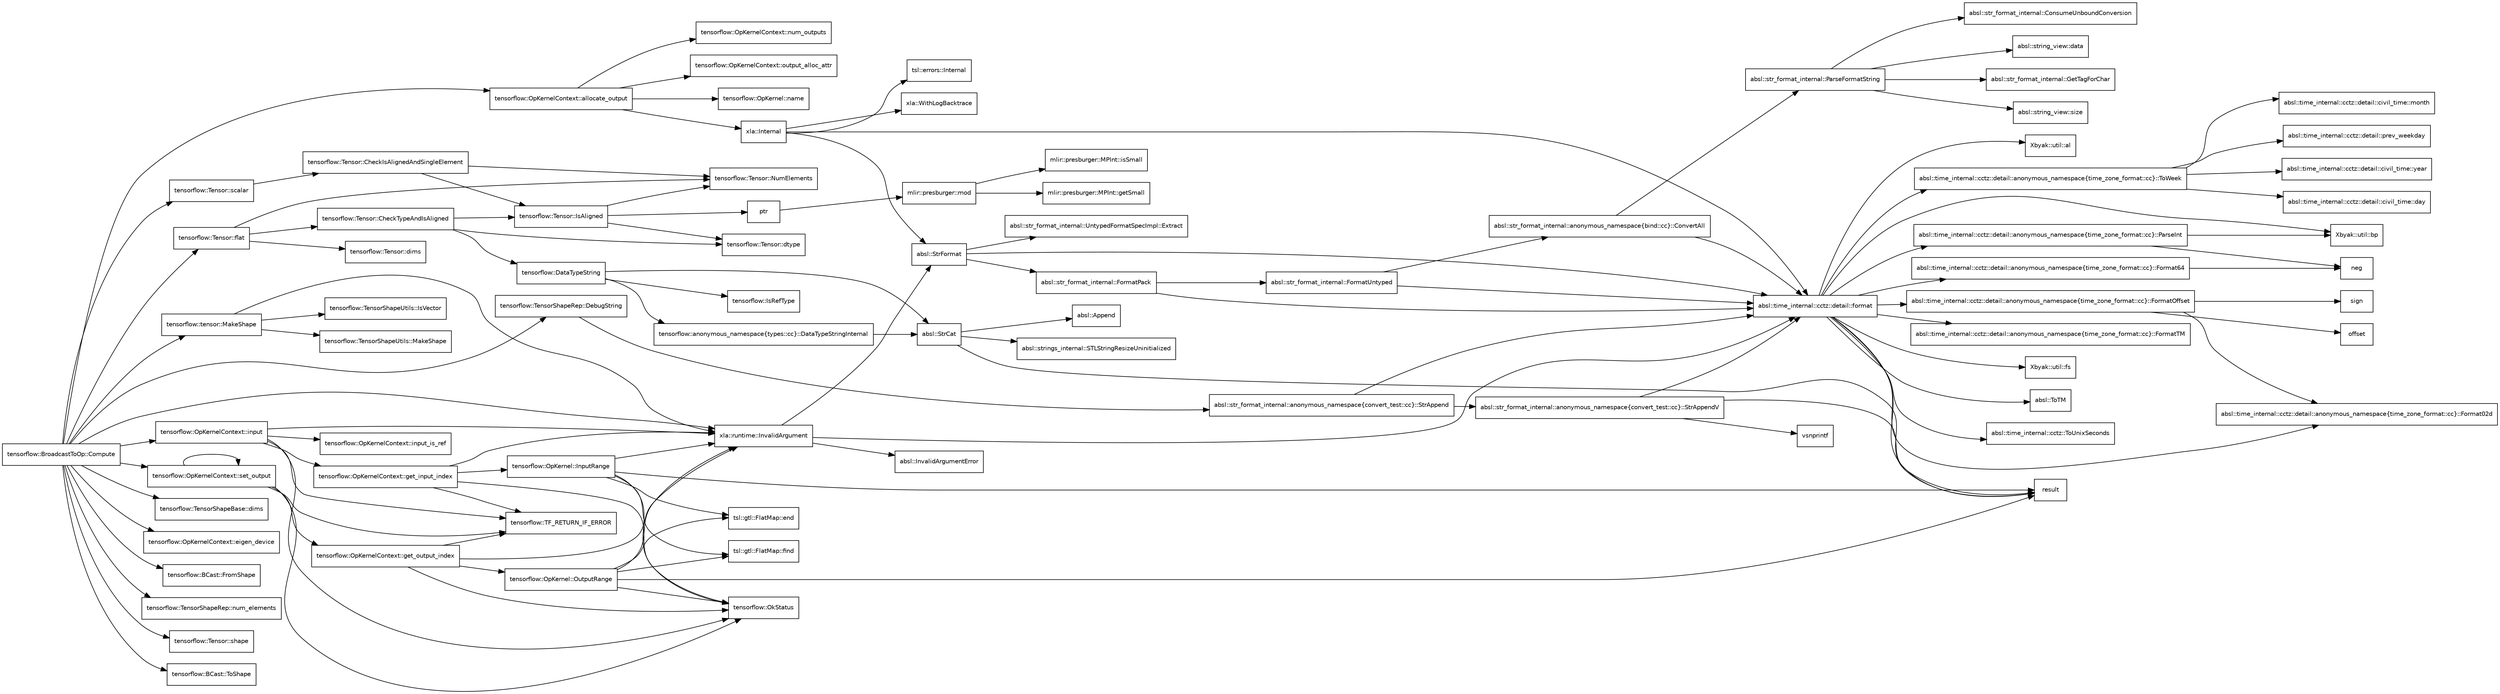 digraph  {
edge [fontname="Helvetica",fontsize="10",labelfontname="Helvetica",labelfontsize="10"];
node [fontname="Helvetica",fontsize="10",shape=record];
rankdir="LR";
"tensorflow::BroadcastToOp::Compute";
"tensorflow::OpKernelContext::allocate_output";
"xla::Internal";
"absl::time_internal::cctz::detail::format";
"Xbyak::util::al";
"Xbyak::util::bp";
"absl::time_internal::cctz::detail::anonymous_namespace\{time_zone_format::cc\}::Format02d";
"absl::time_internal::cctz::detail::anonymous_namespace\{time_zone_format::cc\}::Format64";
"neg";
"absl::time_internal::cctz::detail::anonymous_namespace\{time_zone_format::cc\}::FormatOffset";
"offset";
"sign";
"absl::time_internal::cctz::detail::anonymous_namespace\{time_zone_format::cc\}::FormatTM";
"Xbyak::util::fs";
"absl::time_internal::cctz::detail::anonymous_namespace\{time_zone_format::cc\}::ParseInt";
"result";
"absl::ToTM";
"absl::time_internal::cctz::ToUnixSeconds";
"absl::time_internal::cctz::detail::anonymous_namespace\{time_zone_format::cc\}::ToWeek";
"absl::time_internal::cctz::detail::civil_time::day";
"absl::time_internal::cctz::detail::civil_time::month";
"absl::time_internal::cctz::detail::prev_weekday";
"absl::time_internal::cctz::detail::civil_time::year";
"tsl::errors::Internal";
"absl::StrFormat";
"absl::str_format_internal::UntypedFormatSpecImpl::Extract";
"absl::str_format_internal::FormatPack";
"absl::str_format_internal::FormatUntyped";
"absl::str_format_internal::anonymous_namespace\{bind::cc\}::ConvertAll";
"absl::str_format_internal::ParseFormatString";
"absl::str_format_internal::ConsumeUnboundConversion";
"absl::string_view::data";
"absl::str_format_internal::GetTagForChar";
"absl::string_view::size";
"xla::WithLogBacktrace";
"tensorflow::OpKernel::name";
"tensorflow::OpKernelContext::num_outputs";
"tensorflow::OpKernelContext::output_alloc_attr";
"tensorflow::TensorShapeRep::DebugString";
"absl::str_format_internal::anonymous_namespace\{convert_test::cc\}::StrAppend";
"absl::str_format_internal::anonymous_namespace\{convert_test::cc\}::StrAppendV";
"vsnprintf";
"tensorflow::TensorShapeBase::dims";
"tensorflow::OpKernelContext::eigen_device";
"tensorflow::Tensor::flat";
"tensorflow::Tensor::CheckTypeAndIsAligned";
"tensorflow::DataTypeString";
"tensorflow::anonymous_namespace\{types::cc\}::DataTypeStringInternal";
"absl::StrCat";
"absl::Append";
"absl::strings_internal::STLStringResizeUninitialized";
"tensorflow::IsRefType";
"tensorflow::Tensor::dtype";
"tensorflow::Tensor::IsAligned";
"tensorflow::Tensor::NumElements";
"ptr";
"mlir::presburger::mod";
"mlir::presburger::MPInt::getSmall";
"mlir::presburger::MPInt::isSmall";
"tensorflow::Tensor::dims";
"tensorflow::BCast::FromShape";
"tensorflow::OpKernelContext::input";
"tensorflow::OpKernelContext::get_input_index";
"tensorflow::OpKernel::InputRange";
"tsl::gtl::FlatMap::end";
"tsl::gtl::FlatMap::find";
"xla::runtime::InvalidArgument";
"absl::InvalidArgumentError";
"tensorflow::OkStatus";
"tensorflow::TF_RETURN_IF_ERROR";
"tensorflow::OpKernelContext::input_is_ref";
"tensorflow::tensor::MakeShape";
"tensorflow::TensorShapeUtils::IsVector";
"tensorflow::TensorShapeUtils::MakeShape";
"tensorflow::TensorShapeRep::num_elements";
"tensorflow::Tensor::scalar";
"tensorflow::Tensor::CheckIsAlignedAndSingleElement";
"tensorflow::OpKernelContext::set_output";
"tensorflow::OpKernelContext::get_output_index";
"tensorflow::OpKernel::OutputRange";
"tensorflow::Tensor::shape";
"tensorflow::BCast::ToShape";
"tensorflow::BroadcastToOp::Compute" -> "tensorflow::OpKernelContext::allocate_output";
"tensorflow::BroadcastToOp::Compute" -> "tensorflow::TensorShapeRep::DebugString";
"tensorflow::BroadcastToOp::Compute" -> "tensorflow::TensorShapeBase::dims";
"tensorflow::BroadcastToOp::Compute" -> "tensorflow::OpKernelContext::eigen_device";
"tensorflow::BroadcastToOp::Compute" -> "tensorflow::Tensor::flat";
"tensorflow::BroadcastToOp::Compute" -> "tensorflow::BCast::FromShape";
"tensorflow::BroadcastToOp::Compute" -> "tensorflow::OpKernelContext::input";
"tensorflow::BroadcastToOp::Compute" -> "xla::runtime::InvalidArgument";
"tensorflow::BroadcastToOp::Compute" -> "tensorflow::tensor::MakeShape";
"tensorflow::BroadcastToOp::Compute" -> "tensorflow::TensorShapeRep::num_elements";
"tensorflow::BroadcastToOp::Compute" -> "tensorflow::Tensor::scalar";
"tensorflow::BroadcastToOp::Compute" -> "tensorflow::OpKernelContext::set_output";
"tensorflow::BroadcastToOp::Compute" -> "tensorflow::Tensor::shape";
"tensorflow::BroadcastToOp::Compute" -> "tensorflow::BCast::ToShape";
"tensorflow::OpKernelContext::allocate_output" -> "xla::Internal";
"tensorflow::OpKernelContext::allocate_output" -> "tensorflow::OpKernel::name";
"tensorflow::OpKernelContext::allocate_output" -> "tensorflow::OpKernelContext::num_outputs";
"tensorflow::OpKernelContext::allocate_output" -> "tensorflow::OpKernelContext::output_alloc_attr";
"xla::Internal" -> "absl::time_internal::cctz::detail::format";
"xla::Internal" -> "tsl::errors::Internal";
"xla::Internal" -> "absl::StrFormat";
"xla::Internal" -> "xla::WithLogBacktrace";
"absl::time_internal::cctz::detail::format" -> "Xbyak::util::al";
"absl::time_internal::cctz::detail::format" -> "Xbyak::util::bp";
"absl::time_internal::cctz::detail::format" -> "absl::time_internal::cctz::detail::anonymous_namespace\{time_zone_format::cc\}::Format02d";
"absl::time_internal::cctz::detail::format" -> "absl::time_internal::cctz::detail::anonymous_namespace\{time_zone_format::cc\}::Format64";
"absl::time_internal::cctz::detail::format" -> "absl::time_internal::cctz::detail::anonymous_namespace\{time_zone_format::cc\}::FormatOffset";
"absl::time_internal::cctz::detail::format" -> "absl::time_internal::cctz::detail::anonymous_namespace\{time_zone_format::cc\}::FormatTM";
"absl::time_internal::cctz::detail::format" -> "Xbyak::util::fs";
"absl::time_internal::cctz::detail::format" -> "absl::time_internal::cctz::detail::anonymous_namespace\{time_zone_format::cc\}::ParseInt";
"absl::time_internal::cctz::detail::format" -> "result";
"absl::time_internal::cctz::detail::format" -> "absl::ToTM";
"absl::time_internal::cctz::detail::format" -> "absl::time_internal::cctz::ToUnixSeconds";
"absl::time_internal::cctz::detail::format" -> "absl::time_internal::cctz::detail::anonymous_namespace\{time_zone_format::cc\}::ToWeek";
"absl::time_internal::cctz::detail::anonymous_namespace\{time_zone_format::cc\}::Format64" -> "neg";
"absl::time_internal::cctz::detail::anonymous_namespace\{time_zone_format::cc\}::FormatOffset" -> "absl::time_internal::cctz::detail::anonymous_namespace\{time_zone_format::cc\}::Format02d";
"absl::time_internal::cctz::detail::anonymous_namespace\{time_zone_format::cc\}::FormatOffset" -> "offset";
"absl::time_internal::cctz::detail::anonymous_namespace\{time_zone_format::cc\}::FormatOffset" -> "sign";
"absl::time_internal::cctz::detail::anonymous_namespace\{time_zone_format::cc\}::ParseInt" -> "Xbyak::util::bp";
"absl::time_internal::cctz::detail::anonymous_namespace\{time_zone_format::cc\}::ParseInt" -> "neg";
"absl::time_internal::cctz::detail::anonymous_namespace\{time_zone_format::cc\}::ToWeek" -> "absl::time_internal::cctz::detail::civil_time::day";
"absl::time_internal::cctz::detail::anonymous_namespace\{time_zone_format::cc\}::ToWeek" -> "absl::time_internal::cctz::detail::civil_time::month";
"absl::time_internal::cctz::detail::anonymous_namespace\{time_zone_format::cc\}::ToWeek" -> "absl::time_internal::cctz::detail::prev_weekday";
"absl::time_internal::cctz::detail::anonymous_namespace\{time_zone_format::cc\}::ToWeek" -> "absl::time_internal::cctz::detail::civil_time::year";
"absl::StrFormat" -> "absl::str_format_internal::UntypedFormatSpecImpl::Extract";
"absl::StrFormat" -> "absl::time_internal::cctz::detail::format";
"absl::StrFormat" -> "absl::str_format_internal::FormatPack";
"absl::str_format_internal::FormatPack" -> "absl::time_internal::cctz::detail::format";
"absl::str_format_internal::FormatPack" -> "absl::str_format_internal::FormatUntyped";
"absl::str_format_internal::FormatUntyped" -> "absl::str_format_internal::anonymous_namespace\{bind::cc\}::ConvertAll";
"absl::str_format_internal::FormatUntyped" -> "absl::time_internal::cctz::detail::format";
"absl::str_format_internal::anonymous_namespace\{bind::cc\}::ConvertAll" -> "absl::time_internal::cctz::detail::format";
"absl::str_format_internal::anonymous_namespace\{bind::cc\}::ConvertAll" -> "absl::str_format_internal::ParseFormatString";
"absl::str_format_internal::ParseFormatString" -> "absl::str_format_internal::ConsumeUnboundConversion";
"absl::str_format_internal::ParseFormatString" -> "absl::string_view::data";
"absl::str_format_internal::ParseFormatString" -> "absl::str_format_internal::GetTagForChar";
"absl::str_format_internal::ParseFormatString" -> "absl::string_view::size";
"tensorflow::TensorShapeRep::DebugString" -> "absl::str_format_internal::anonymous_namespace\{convert_test::cc\}::StrAppend";
"absl::str_format_internal::anonymous_namespace\{convert_test::cc\}::StrAppend" -> "absl::time_internal::cctz::detail::format";
"absl::str_format_internal::anonymous_namespace\{convert_test::cc\}::StrAppend" -> "absl::str_format_internal::anonymous_namespace\{convert_test::cc\}::StrAppendV";
"absl::str_format_internal::anonymous_namespace\{convert_test::cc\}::StrAppendV" -> "absl::time_internal::cctz::detail::format";
"absl::str_format_internal::anonymous_namespace\{convert_test::cc\}::StrAppendV" -> "result";
"absl::str_format_internal::anonymous_namespace\{convert_test::cc\}::StrAppendV" -> "vsnprintf";
"tensorflow::Tensor::flat" -> "tensorflow::Tensor::CheckTypeAndIsAligned";
"tensorflow::Tensor::flat" -> "tensorflow::Tensor::dims";
"tensorflow::Tensor::flat" -> "tensorflow::Tensor::NumElements";
"tensorflow::Tensor::CheckTypeAndIsAligned" -> "tensorflow::DataTypeString";
"tensorflow::Tensor::CheckTypeAndIsAligned" -> "tensorflow::Tensor::dtype";
"tensorflow::Tensor::CheckTypeAndIsAligned" -> "tensorflow::Tensor::IsAligned";
"tensorflow::DataTypeString" -> "tensorflow::anonymous_namespace\{types::cc\}::DataTypeStringInternal";
"tensorflow::DataTypeString" -> "tensorflow::IsRefType";
"tensorflow::DataTypeString" -> "absl::StrCat";
"tensorflow::anonymous_namespace\{types::cc\}::DataTypeStringInternal" -> "absl::StrCat";
"absl::StrCat" -> "absl::Append";
"absl::StrCat" -> "result";
"absl::StrCat" -> "absl::strings_internal::STLStringResizeUninitialized";
"tensorflow::Tensor::IsAligned" -> "tensorflow::Tensor::dtype";
"tensorflow::Tensor::IsAligned" -> "tensorflow::Tensor::NumElements";
"tensorflow::Tensor::IsAligned" -> "ptr";
"ptr" -> "mlir::presburger::mod";
"mlir::presburger::mod" -> "mlir::presburger::MPInt::getSmall";
"mlir::presburger::mod" -> "mlir::presburger::MPInt::isSmall";
"tensorflow::OpKernelContext::input" -> "tensorflow::OpKernelContext::get_input_index";
"tensorflow::OpKernelContext::input" -> "tensorflow::OpKernelContext::input_is_ref";
"tensorflow::OpKernelContext::input" -> "xla::runtime::InvalidArgument";
"tensorflow::OpKernelContext::input" -> "tensorflow::OkStatus";
"tensorflow::OpKernelContext::input" -> "tensorflow::TF_RETURN_IF_ERROR";
"tensorflow::OpKernelContext::get_input_index" -> "tensorflow::OpKernel::InputRange";
"tensorflow::OpKernelContext::get_input_index" -> "xla::runtime::InvalidArgument";
"tensorflow::OpKernelContext::get_input_index" -> "tensorflow::OkStatus";
"tensorflow::OpKernelContext::get_input_index" -> "tensorflow::TF_RETURN_IF_ERROR";
"tensorflow::OpKernel::InputRange" -> "tsl::gtl::FlatMap::end";
"tensorflow::OpKernel::InputRange" -> "tsl::gtl::FlatMap::find";
"tensorflow::OpKernel::InputRange" -> "xla::runtime::InvalidArgument";
"tensorflow::OpKernel::InputRange" -> "tensorflow::OkStatus";
"tensorflow::OpKernel::InputRange" -> "result";
"xla::runtime::InvalidArgument" -> "absl::time_internal::cctz::detail::format";
"xla::runtime::InvalidArgument" -> "absl::InvalidArgumentError";
"xla::runtime::InvalidArgument" -> "absl::StrFormat";
"tensorflow::tensor::MakeShape" -> "xla::runtime::InvalidArgument";
"tensorflow::tensor::MakeShape" -> "tensorflow::TensorShapeUtils::IsVector";
"tensorflow::tensor::MakeShape" -> "tensorflow::TensorShapeUtils::MakeShape";
"tensorflow::Tensor::scalar" -> "tensorflow::Tensor::CheckIsAlignedAndSingleElement";
"tensorflow::Tensor::CheckIsAlignedAndSingleElement" -> "tensorflow::Tensor::IsAligned";
"tensorflow::Tensor::CheckIsAlignedAndSingleElement" -> "tensorflow::Tensor::NumElements";
"tensorflow::OpKernelContext::set_output" -> "tensorflow::OpKernelContext::get_output_index";
"tensorflow::OpKernelContext::set_output" -> "tensorflow::OkStatus";
"tensorflow::OpKernelContext::set_output" -> "tensorflow::OpKernelContext::set_output";
"tensorflow::OpKernelContext::set_output" -> "tensorflow::TF_RETURN_IF_ERROR";
"tensorflow::OpKernelContext::get_output_index" -> "xla::runtime::InvalidArgument";
"tensorflow::OpKernelContext::get_output_index" -> "tensorflow::OkStatus";
"tensorflow::OpKernelContext::get_output_index" -> "tensorflow::OpKernel::OutputRange";
"tensorflow::OpKernelContext::get_output_index" -> "tensorflow::TF_RETURN_IF_ERROR";
"tensorflow::OpKernel::OutputRange" -> "tsl::gtl::FlatMap::end";
"tensorflow::OpKernel::OutputRange" -> "tsl::gtl::FlatMap::find";
"tensorflow::OpKernel::OutputRange" -> "xla::runtime::InvalidArgument";
"tensorflow::OpKernel::OutputRange" -> "tensorflow::OkStatus";
"tensorflow::OpKernel::OutputRange" -> "result";
}
